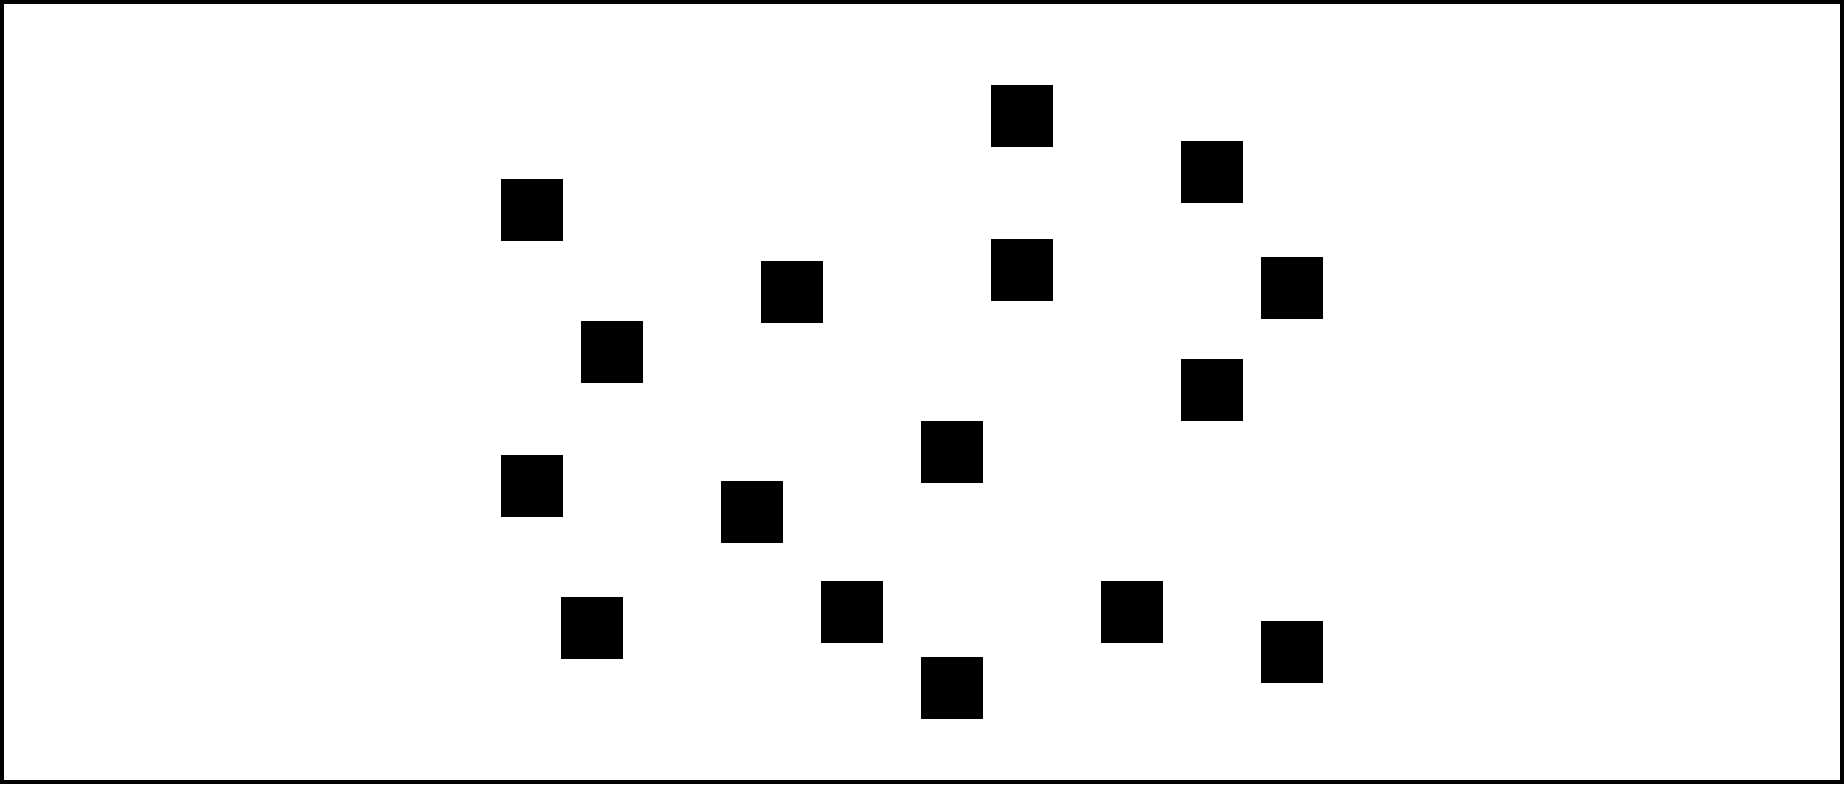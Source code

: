 <mxfile version="20.8.10" type="device"><diagram id="gZHaXraySE-Ac8VHTQlD" name="Page-1"><mxGraphModel dx="2268" dy="820" grid="1" gridSize="10" guides="1" tooltips="1" connect="1" arrows="1" fold="1" page="1" pageScale="1" pageWidth="850" pageHeight="1100" math="0" shadow="0"><root><mxCell id="0"/><mxCell id="1" parent="0"/><mxCell id="Y4LRgEzPBfSGT7R2ETwh-1" value="" style="rounded=0;whiteSpace=wrap;html=1;strokeWidth=2;strokeColor=#000000;" parent="1" vertex="1"><mxGeometry x="-100" y="180" width="920" height="390" as="geometry"/></mxCell><mxCell id="T33rL4WvELludN_e1rOS-5" value="" style="whiteSpace=wrap;html=1;aspect=fixed;fillColor=#000000;" parent="1" vertex="1"><mxGeometry x="360" y="390" width="30" height="30" as="geometry"/></mxCell><mxCell id="T33rL4WvELludN_e1rOS-6" value="" style="whiteSpace=wrap;html=1;aspect=fixed;fillColor=#000000;" parent="1" vertex="1"><mxGeometry x="260" y="420" width="30" height="30" as="geometry"/></mxCell><mxCell id="T33rL4WvELludN_e1rOS-7" value="" style="whiteSpace=wrap;html=1;aspect=fixed;fillColor=#000000;" parent="1" vertex="1"><mxGeometry x="395" y="299" width="30" height="30" as="geometry"/></mxCell><mxCell id="T33rL4WvELludN_e1rOS-8" value="" style="whiteSpace=wrap;html=1;aspect=fixed;fillColor=#000000;" parent="1" vertex="1"><mxGeometry x="450" y="470" width="30" height="30" as="geometry"/></mxCell><mxCell id="Aoxuj64qX1LYT0pF06E7-1" value="" style="whiteSpace=wrap;html=1;aspect=fixed;fillColor=#000000;" parent="1" vertex="1"><mxGeometry x="150" y="269" width="30" height="30" as="geometry"/></mxCell><mxCell id="Aoxuj64qX1LYT0pF06E7-2" value="" style="whiteSpace=wrap;html=1;aspect=fixed;fillColor=#000000;" parent="1" vertex="1"><mxGeometry x="190" y="340" width="30" height="30" as="geometry"/></mxCell><mxCell id="Aoxuj64qX1LYT0pF06E7-4" value="" style="whiteSpace=wrap;html=1;aspect=fixed;fillColor=#000000;" parent="1" vertex="1"><mxGeometry x="180" y="478" width="30" height="30" as="geometry"/></mxCell><mxCell id="Aoxuj64qX1LYT0pF06E7-5" value="" style="whiteSpace=wrap;html=1;aspect=fixed;fillColor=#000000;" parent="1" vertex="1"><mxGeometry x="280" y="310" width="30" height="30" as="geometry"/></mxCell><mxCell id="Aoxuj64qX1LYT0pF06E7-6" value="" style="whiteSpace=wrap;html=1;aspect=fixed;fillColor=#000000;" parent="1" vertex="1"><mxGeometry x="310" y="470" width="30" height="30" as="geometry"/></mxCell><mxCell id="Aoxuj64qX1LYT0pF06E7-7" value="" style="whiteSpace=wrap;html=1;aspect=fixed;fillColor=#000000;" parent="1" vertex="1"><mxGeometry x="490" y="250" width="30" height="30" as="geometry"/></mxCell><mxCell id="Aoxuj64qX1LYT0pF06E7-8" value="" style="whiteSpace=wrap;html=1;aspect=fixed;fillColor=#000000;" parent="1" vertex="1"><mxGeometry x="490" y="359" width="30" height="30" as="geometry"/></mxCell><mxCell id="Aoxuj64qX1LYT0pF06E7-10" value="" style="whiteSpace=wrap;html=1;aspect=fixed;fillColor=#000000;" parent="1" vertex="1"><mxGeometry x="530" y="490" width="30" height="30" as="geometry"/></mxCell><mxCell id="sSrWyYTCOWf_4vkv4KlZ-2" value="" style="whiteSpace=wrap;html=1;aspect=fixed;fillColor=#000000;" parent="1" vertex="1"><mxGeometry x="530" y="308" width="30" height="30" as="geometry"/></mxCell><mxCell id="hPhV4z3YwQCaO05eurtm-1" value="" style="whiteSpace=wrap;html=1;aspect=fixed;fillColor=#000000;" parent="1" vertex="1"><mxGeometry x="150" y="407" width="30" height="30" as="geometry"/></mxCell><mxCell id="6qmW2PEPgZtRDwE0nQTK-1" value="" style="whiteSpace=wrap;html=1;aspect=fixed;fillColor=#000000;" vertex="1" parent="1"><mxGeometry x="395" y="222" width="30" height="30" as="geometry"/></mxCell><mxCell id="6qmW2PEPgZtRDwE0nQTK-2" value="" style="whiteSpace=wrap;html=1;aspect=fixed;fillColor=#000000;" vertex="1" parent="1"><mxGeometry x="360" y="508" width="30" height="30" as="geometry"/></mxCell></root></mxGraphModel></diagram></mxfile>